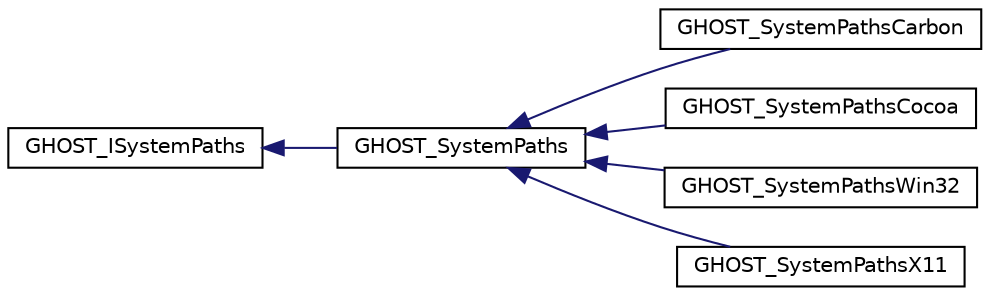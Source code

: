 digraph G
{
  edge [fontname="Helvetica",fontsize="10",labelfontname="Helvetica",labelfontsize="10"];
  node [fontname="Helvetica",fontsize="10",shape=record];
  rankdir=LR;
  Node1 [label="GHOST_ISystemPaths",height=0.2,width=0.4,color="black", fillcolor="white", style="filled",URL="$d6/d8a/classGHOST__ISystemPaths.html"];
  Node1 -> Node2 [dir=back,color="midnightblue",fontsize="10",style="solid",fontname="Helvetica"];
  Node2 [label="GHOST_SystemPaths",height=0.2,width=0.4,color="black", fillcolor="white", style="filled",URL="$d1/d9e/classGHOST__SystemPaths.html"];
  Node2 -> Node3 [dir=back,color="midnightblue",fontsize="10",style="solid",fontname="Helvetica"];
  Node3 [label="GHOST_SystemPathsCarbon",height=0.2,width=0.4,color="black", fillcolor="white", style="filled",URL="$d9/d57/classGHOST__SystemPathsCarbon.html"];
  Node2 -> Node4 [dir=back,color="midnightblue",fontsize="10",style="solid",fontname="Helvetica"];
  Node4 [label="GHOST_SystemPathsCocoa",height=0.2,width=0.4,color="black", fillcolor="white", style="filled",URL="$dc/d18/classGHOST__SystemPathsCocoa.html"];
  Node2 -> Node5 [dir=back,color="midnightblue",fontsize="10",style="solid",fontname="Helvetica"];
  Node5 [label="GHOST_SystemPathsWin32",height=0.2,width=0.4,color="black", fillcolor="white", style="filled",URL="$d7/d5d/classGHOST__SystemPathsWin32.html"];
  Node2 -> Node6 [dir=back,color="midnightblue",fontsize="10",style="solid",fontname="Helvetica"];
  Node6 [label="GHOST_SystemPathsX11",height=0.2,width=0.4,color="black", fillcolor="white", style="filled",URL="$d3/d51/classGHOST__SystemPathsX11.html"];
}
